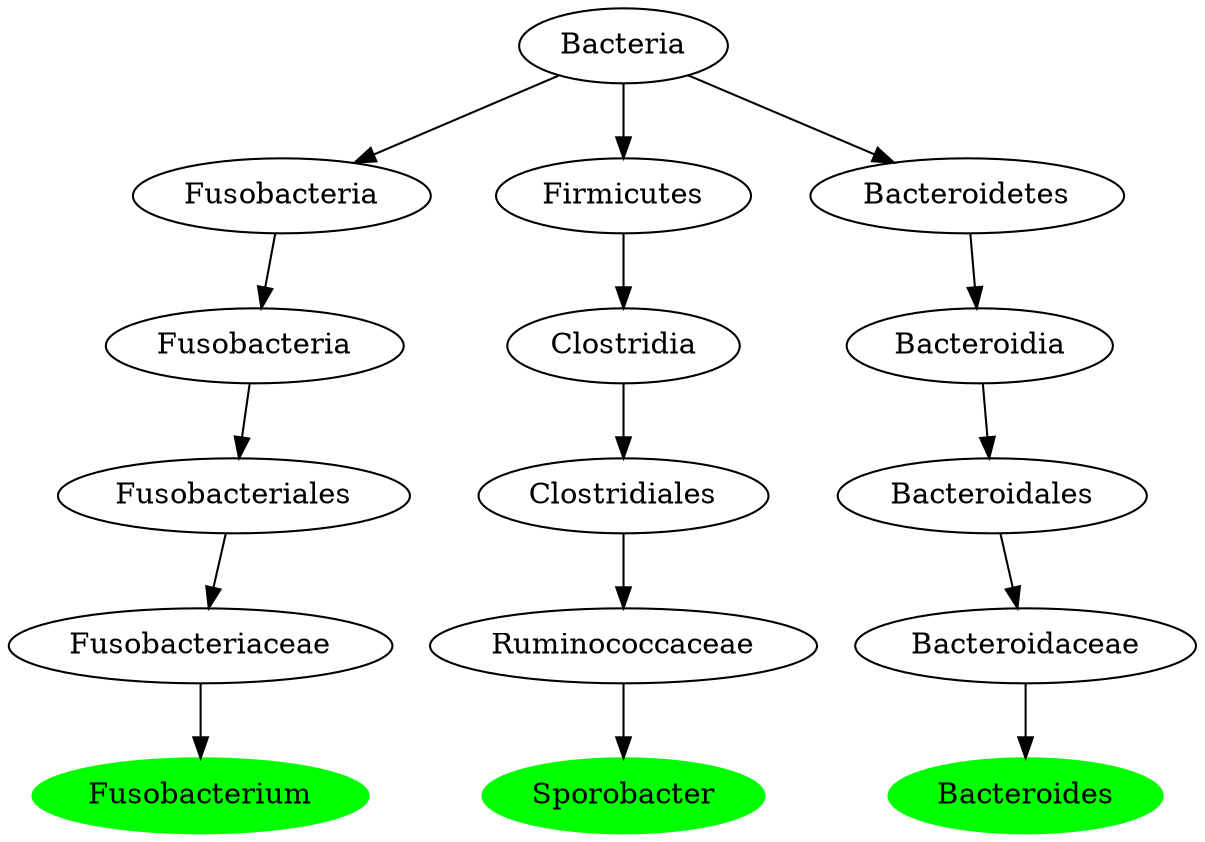 digraph G { 
	FusobacteriaceaeFusobacterium [label="Fusobacterium", color="green", style=filled];
	FusobacterialesFusobacteriaceae [label="Fusobacteriaceae"];
	FusobacteriaceaeFusobacterium [label="Fusobacterium"];
	FusobacterialesFusobacteriaceae -> FusobacteriaceaeFusobacterium;
	FusobacteriaFusobacteriales [label="Fusobacteriales"];
	FusobacterialesFusobacteriaceae [label="Fusobacteriaceae"];
	FusobacteriaFusobacteriales -> FusobacterialesFusobacteriaceae;
	FusobacteriaFusobacteria [label="Fusobacteria"];
	FusobacteriaFusobacteriales [label="Fusobacteriales"];
	FusobacteriaFusobacteria -> FusobacteriaFusobacteriales;
	BacteriaFusobacteria [label="Fusobacteria"];
	FusobacteriaFusobacteria [label="Fusobacteria"];
	BacteriaFusobacteria -> FusobacteriaFusobacteria;
	Bacteria [label="Bacteria"];
	BacteriaFusobacteria [label="Fusobacteria"];
	Bacteria -> BacteriaFusobacteria;
	RuminococcaceaeSporobacter [label="Sporobacter", color="green", style=filled];
	ClostridialesRuminococcaceae [label="Ruminococcaceae"];
	RuminococcaceaeSporobacter [label="Sporobacter"];
	ClostridialesRuminococcaceae -> RuminococcaceaeSporobacter;
	ClostridiaClostridiales [label="Clostridiales"];
	ClostridialesRuminococcaceae [label="Ruminococcaceae"];
	ClostridiaClostridiales -> ClostridialesRuminococcaceae;
	FirmicutesClostridia [label="Clostridia"];
	ClostridiaClostridiales [label="Clostridiales"];
	FirmicutesClostridia -> ClostridiaClostridiales;
	BacteriaFirmicutes [label="Firmicutes"];
	FirmicutesClostridia [label="Clostridia"];
	BacteriaFirmicutes -> FirmicutesClostridia;
	Bacteria [label="Bacteria"];
	BacteriaFirmicutes [label="Firmicutes"];
	Bacteria -> BacteriaFirmicutes;
	BacteroidaceaeBacteroides [label="Bacteroides", color="green", style=filled];
	BacteroidalesBacteroidaceae [label="Bacteroidaceae"];
	BacteroidaceaeBacteroides [label="Bacteroides"];
	BacteroidalesBacteroidaceae -> BacteroidaceaeBacteroides;
	BacteroidiaBacteroidales [label="Bacteroidales"];
	BacteroidalesBacteroidaceae [label="Bacteroidaceae"];
	BacteroidiaBacteroidales -> BacteroidalesBacteroidaceae;
	BacteroidetesBacteroidia [label="Bacteroidia"];
	BacteroidiaBacteroidales [label="Bacteroidales"];
	BacteroidetesBacteroidia -> BacteroidiaBacteroidales;
	BacteriaBacteroidetes [label="Bacteroidetes"];
	BacteroidetesBacteroidia [label="Bacteroidia"];
	BacteriaBacteroidetes -> BacteroidetesBacteroidia;
	Bacteria [label="Bacteria"];
	BacteriaBacteroidetes [label="Bacteroidetes"];
	Bacteria -> BacteriaBacteroidetes;

 }